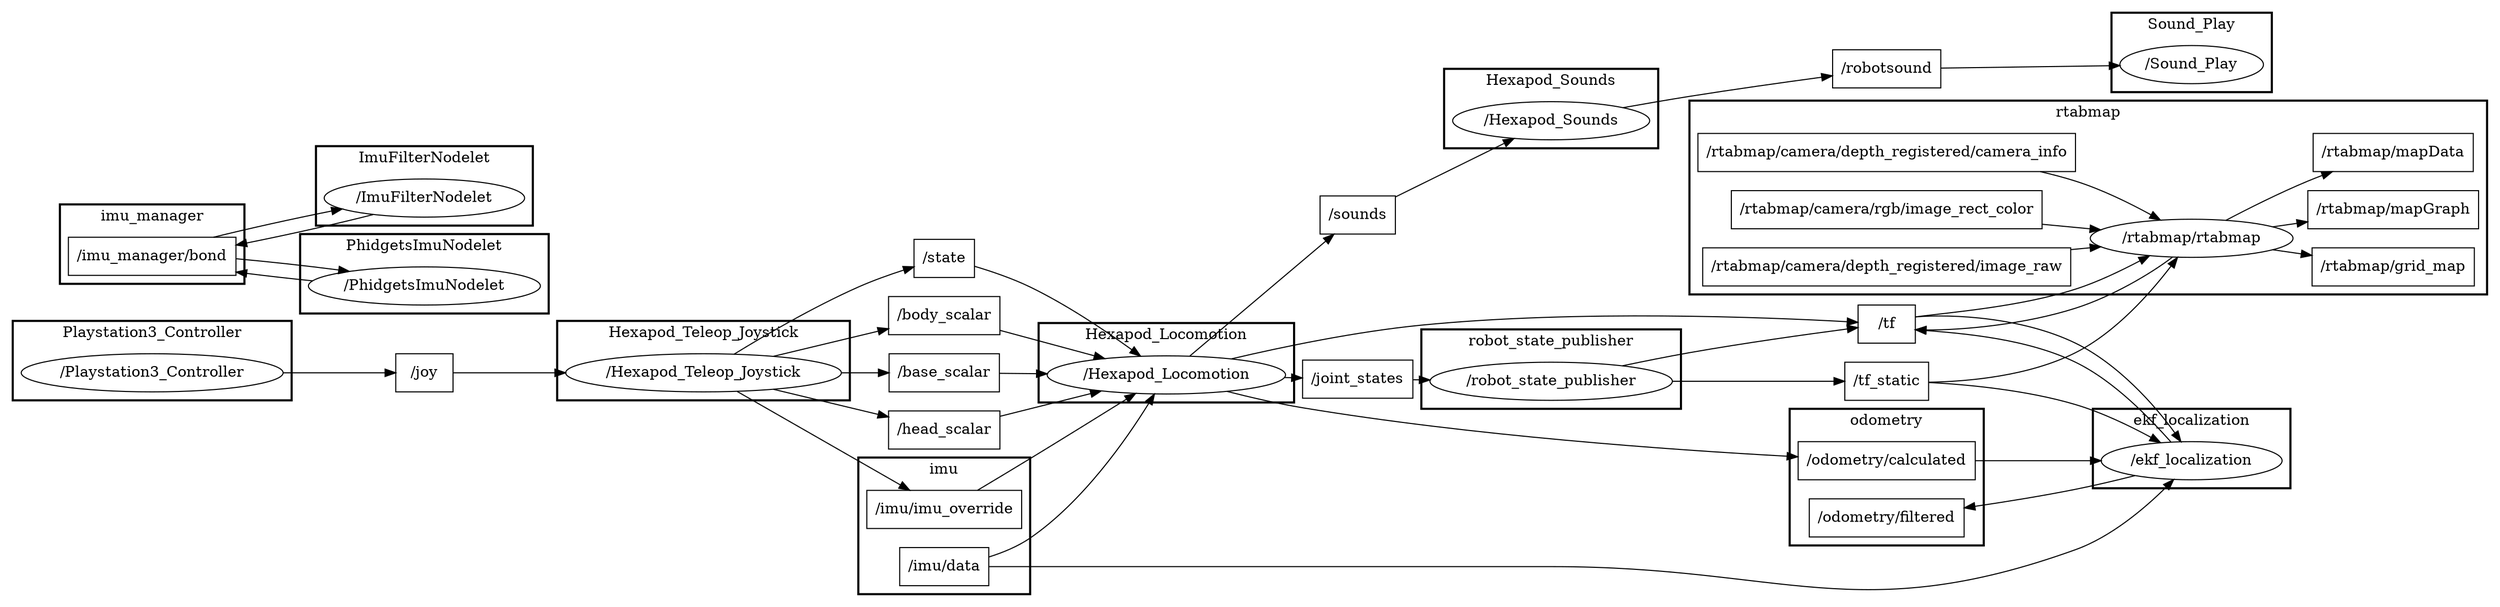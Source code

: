 digraph graphname {
	graph [bb="0,0,1910,557",
		compound=True,
		rank=same,
		rankdir=LR,
		ranksep=0.2
	];
	node [label="\N"];
	subgraph cluster_odometry {
		graph [bb="1378,299,1526,428",
			compound=True,
			label=odometry,
			lheight=0.21,
			lp="1452,416.5",
			lwidth=0.74,
			rank=same,
			rankdir=LR,
			ranksep=0.2,
			style=bold
		];
		_odometry_calculated		 [URL=topic_3A_odometry_calculated,
			height=0.5,
			label="/odometry/calculated",
			pos="1452,379",
			shape=box,
			width=1.8194];
		_odometry_filtered		 [URL=topic_3A_odometry_filtered,
			height=0.5,
			label="/odometry/filtered",
			pos="1452,325",
			shape=box,
			width=1.6111];
	}
	subgraph cluster_imu_manager {
		graph [bb="41,428,185,503",
			compound=True,
			label=imu_manager,
			lheight=0.21,
			lp="113,491.5",
			lwidth=1.06,
			rank=same,
			rankdir=LR,
			ranksep=0.2,
			style=bold
		];
		_imu_manager_bond		 [URL=topic_3A_imu_manager_bond,
			height=0.5,
			label="/imu_manager/bond",
			pos="113,454",
			shape=box,
			width=1.7639];
	}
	subgraph cluster_rtabmap {
		graph [bb="1306,8,1902,191",
			compound=True,
			label=rtabmap,
			lheight=0.21,
			lp="1604,179.5",
			lwidth=0.64,
			rank=same,
			rankdir=LR,
			ranksep=0.2,
			style=bold
		];
		_rtabmap_grid_map		 [URL=topic_3A_rtabmap_grid_map,
			height=0.5,
			label="/rtabmap/grid_map",
			pos="1830,34",
			shape=box,
			width=1.6944];
		_rtabmap_mapGraph		 [URL=topic_3A_rtabmap_mapGraph,
			height=0.5,
			label="/rtabmap/mapGraph",
			pos="1830,88",
			shape=box,
			width=1.7639];
		_rtabmap_camera_depth_registered_camera_info		 [URL=topic_3A_rtabmap_camera_depth_registered_camera_info,
			height=0.5,
			label="/rtabmap/camera/depth_registered/camera_info",
			pos="1452,142",
			shape=box,
			width=3.8194];
		_rtabmap_rtabmap		 [URL=_rtabmap_rtabmap,
			height=0.5,
			label="/rtabmap/rtabmap",
			pos="1678,115",
			shape=ellipse,
			width=2.0582];
		_rtabmap_camera_depth_registered_camera_info -> _rtabmap_rtabmap		 [penwidth=1,
			pos="e,1611.3,122.92 1589.8,125.52 1593.7,125.04 1597.6,124.58 1601.4,124.12"];
		_rtabmap_camera_rgb_image_rect_color		 [URL=topic_3A_rtabmap_camera_rgb_image_rect_color,
			height=0.5,
			label="/rtabmap/camera/rgb/image_rect_color",
			pos="1452,88",
			shape=box,
			width=3.1944];
		_rtabmap_camera_rgb_image_rect_color -> _rtabmap_rtabmap		 [penwidth=1,
			pos="e,1611.3,107.08 1567.3,101.78 1578.9,103.17 1590.4,104.56 1601.4,105.89"];
		_rtabmap_mapData		 [URL=topic_3A_rtabmap_mapData,
			height=0.5,
			label="/rtabmap/mapData",
			pos="1830,142",
			shape=box,
			width=1.6528];
		_rtabmap_camera_depth_registered_image_raw		 [URL=topic_3A_rtabmap_camera_depth_registered_image_raw,
			height=0.5,
			label="/rtabmap/camera/depth_registered/image_raw",
			pos="1452,34",
			shape=box,
			width=3.7083];
		_rtabmap_camera_depth_registered_image_raw -> _rtabmap_rtabmap		 [penwidth=1,
			pos="e,1654.6,97.913 1563.2,52.051 1572.4,54.658 1581.4,57.626 1590,61 1609.8,68.802 1630.1,81.129 1646.2,92.037"];
		_rtabmap_rtabmap -> _rtabmap_grid_map		 [penwidth=1,
			pos="e,1784.5,52.053 1703.9,98.136 1721,86.925 1744.4,72.251 1766,61 1769,59.413 1772.2,57.84 1775.4,56.299"];
		_rtabmap_rtabmap -> _rtabmap_mapGraph		 [penwidth=1,
			pos="e,1766.2,99.304 1738.3,104.33 1744.2,103.27 1750.2,102.19 1756.2,101.11"];
		_rtabmap_rtabmap -> _rtabmap_mapData		 [penwidth=1,
			pos="e,1770.1,131.41 1738.3,125.67 1745.5,126.97 1752.9,128.3 1760.2,129.62"];
	}
	subgraph cluster_imu {
		graph [bb="660,420,796,549",
			compound=True,
			label=imu,
			lheight=0.21,
			lp="728,537.5",
			lwidth=0.31,
			rank=same,
			rankdir=LR,
			ranksep=0.2,
			style=bold
		];
		_imu_imu_override		 [URL=topic_3A_imu_imu_override,
			height=0.5,
			label="/imu/imu_override",
			pos="728,446",
			shape=box,
			width=1.6528];
		_imu_data		 [URL=topic_3A_imu_data,
			height=0.5,
			label="/imu/data",
			pos="728,500",
			shape=box,
			width=0.94444];
	}
	subgraph cluster_ImuFilterNodelet {
		graph [bb="237,461,403,536",
			compound=True,
			label=ImuFilterNodelet,
			lheight=0.21,
			lp="320,524.5",
			lwidth=1.32,
			rank=same,
			rankdir=LR,
			ranksep=0.2,
			style=bold
		];
		_ImuFilterNodelet		 [URL=_ImuFilterNodelet,
			height=0.5,
			label="/ImuFilterNodelet",
			pos="320,487",
			shape=ellipse,
			width=2.0762];
	}
	subgraph cluster_robot_state_publisher {
		graph [bb="1104,245,1298,320",
			compound=True,
			label=robot_state_publisher,
			lheight=0.21,
			lp="1201,308.5",
			lwidth=1.64,
			rank=same,
			rankdir=LR,
			ranksep=0.2,
			style=bold
		];
		_robot_state_publisher		 [URL=_robot_state_publisher,
			height=0.5,
			label="/robot_state_publisher",
			pos="1201,271",
			shape=ellipse,
			width=2.4734];
	}
	subgraph cluster_Sound_Play {
		graph [bb="1614,428,1742,503",
			compound=True,
			label=Sound_Play,
			lheight=0.21,
			lp="1678,491.5",
			lwidth=0.92,
			rank=same,
			rankdir=LR,
			ranksep=0.2,
			style=bold
		];
		_Sound_Play		 [URL=_Sound_Play,
			height=0.5,
			label="/Sound_Play",
			pos="1678,454",
			shape=ellipse,
			width=1.5526];
	}
	subgraph cluster_ekf_localization {
		graph [bb="1600,299,1756,374",
			compound=True,
			label=ekf_localization,
			lheight=0.21,
			lp="1678,362.5",
			lwidth=1.22,
			rank=same,
			rankdir=LR,
			ranksep=0.2,
			style=bold
		];
		_ekf_localization		 [URL=_ekf_localization,
			height=0.5,
			label="/ekf_localization",
			pos="1678,325",
			shape=ellipse,
			width=1.9318];
	}
	subgraph cluster_PhidgetsImuNodelet {
		graph [bb="226,378,414,453",
			compound=True,
			label=PhidgetsImuNodelet,
			lheight=0.21,
			lp="320,441.5",
			lwidth=1.56,
			rank=same,
			rankdir=LR,
			ranksep=0.2,
			style=bold
		];
		_PhidgetsImuNodelet		 [URL=_PhidgetsImuNodelet,
			height=0.5,
			label="/PhidgetsImuNodelet",
			pos="320,404",
			shape=ellipse,
			width=2.3831];
	}
	subgraph cluster_Hexapod_Teleop_Joystick {
		graph [bb="422,312,652,387",
			compound=True,
			label=Hexapod_Teleop_Joystick,
			lheight=0.21,
			lp="537,375.5",
			lwidth=2.01,
			rank=same,
			rankdir=LR,
			ranksep=0.2,
			style=bold
		];
		_Hexapod_Teleop_Joystick		 [URL=_Hexapod_Teleop_Joystick,
			height=0.5,
			label="/Hexapod_Teleop_Joystick",
			pos="537,338",
			shape=ellipse,
			width=2.9608];
	}
	subgraph cluster_Hexapod_Locomotion {
		graph [bb="804,332,1006,407",
			compound=True,
			label=Hexapod_Locomotion,
			lheight=0.21,
			lp="905,395.5",
			lwidth=1.71,
			rank=same,
			rankdir=LR,
			ranksep=0.2,
			style=bold
		];
		_Hexapod_Locomotion		 [URL=_Hexapod_Locomotion,
			height=0.5,
			label="/Hexapod_Locomotion",
			pos="905,358",
			shape=ellipse,
			width=2.5817];
	}
	subgraph cluster_Playstation3_Controller {
		graph [bb="8,312,218,387",
			compound=True,
			label=Playstation3_Controller,
			lheight=0.21,
			lp="113,375.5",
			lwidth=1.81,
			rank=same,
			rankdir=LR,
			ranksep=0.2,
			style=bold
		];
		_Playstation3_Controller		 [URL=_Playstation3_Controller,
			height=0.5,
			label="/Playstation3_Controller",
			pos="113,338",
			shape=ellipse,
			width=2.69];
	}
	subgraph cluster_Hexapod_Sounds {
		graph [bb="1117,403,1285,478",
			compound=True,
			label=Hexapod_Sounds,
			lheight=0.21,
			lp="1201,466.5",
			lwidth=1.33,
			rank=same,
			rankdir=LR,
			ranksep=0.2,
			style=bold
		];
		_Hexapod_Sounds		 [URL=_Hexapod_Sounds,
			height=0.5,
			label="/Hexapod_Sounds",
			pos="1201,429",
			shape=ellipse,
			width=2.0943];
	}
	_head_scalar	 [URL=topic_3A_head_scalar,
		height=0.5,
		label="/head_scalar",
		pos="728,284",
		shape=box,
		width=1.1667];
	_head_scalar -> _Hexapod_Locomotion	 [penwidth=1,
		pos="e,866.62,341.43 770.17,300.39 778.73,303.85 787.67,307.51 796,311 816.17,319.45 838.33,329.04 857.3,337.35"];
	_odometry_calculated -> _ekf_localization	 [penwidth=1,
		pos="e,1634.3,339.23 1517.8,367.7 1540.7,363.31 1566.6,357.92 1590,352 1601.3,349.15 1613.2,345.71 1624.6,342.26"];
	_joy	 [URL=topic_3A_joy,
		height=0.5,
		label="/joy",
		pos="320,338",
		shape=box,
		width=0.75];
	_joy -> _Hexapod_Teleop_Joystick	 [penwidth=1,
		pos="e,430.31,338 347.36,338 366.14,338 392.81,338 420.2,338"];
	_imu_manager_bond -> _ImuFilterNodelet	 [penwidth=1,
		pos="e,247.8,482 176.62,470.35 195.95,473.95 217.52,477.54 237.9,480.56"];
	_imu_manager_bond -> _PhidgetsImuNodelet	 [penwidth=1,
		pos="e,277.48,419.68 176.62,445 205.77,438.62 240.03,430.16 267.63,422.47"];
	_tf	 [URL=topic_3A_tf,
		height=0.5,
		label="/tf",
		pos="1452,271",
		shape=box,
		width=0.75];
	_rtabmap_rtabmap -> _tf	 [penwidth=1,
		pos="e,1479.2,265.07 1667.5,132.98 1654.7,159.9 1628.7,209.3 1590,235 1560,254.88 1518.8,260.79 1489.4,263.99"];
	_robotsound	 [URL=topic_3A_robotsound,
		height=0.5,
		label="/robotsound",
		pos="1452,454",
		shape=box,
		width=1.125];
	_robotsound -> _Sound_Play	 [penwidth=1,
		pos="e,1621.9,454 1492.5,454 1525.5,454 1573.2,454 1611.8,454"];
	_joint_states	 [URL=topic_3A_joint_states,
		height=0.5,
		label="/joint_states",
		pos="1055,282",
		shape=box,
		width=1.1389];
	_joint_states -> _robot_state_publisher	 [penwidth=1,
		pos="e,1117.4,277.31 1096.1,278.94 1099.7,278.66 1103.4,278.38 1107.2,278.09"];
	_imu_imu_override -> _Hexapod_Locomotion	 [penwidth=1,
		pos="e,875.67,375.36 776.2,427.89 782.91,425.05 789.67,422.05 796,419 820.17,407.37 846.39,392.61 866.94,380.53"];
	_imu_data -> _ekf_localization	 [penwidth=1,
		pos="e,1658.9,342.54 762.22,500 821.04,500 947.36,500 1054,500 1054,500 1054,500 1202,500 1374.7,500 1460.5,595.24 1590,481 1609.3,463.98 1589.6,447.51 1600,424 1612.4,395.96 1634.5,368.8 1651.8,350.04"];
	_imu_data -> _Hexapod_Locomotion	 [penwidth=1,
		pos="e,891.24,375.86 762.13,489.9 773.41,485.64 785.75,480.01 796,473 832.15,448.27 865.28,409.56 885.06,383.99"];
	_tf_static	 [URL=topic_3A_tf_static,
		height=0.5,
		label="/tf_static",
		pos="1452,217",
		shape=box,
		width=0.88889];
	_tf_static -> _rtabmap_rtabmap	 [penwidth=1,
		pos="e,1663.1,132.88 1484.2,217.04 1513,215.95 1556.3,211.34 1590,195 1616.3,182.27 1640.2,158.99 1656.3,140.82"];
	_tf_static -> _ekf_localization	 [penwidth=1,
		pos="e,1663,307.1 1484.2,218.29 1513.1,220.58 1556.4,226.86 1590,244 1616.1,257.35 1640.1,280.86 1656.2,299.13"];
	_state	 [URL=topic_3A_state,
		height=0.5,
		label="/state",
		pos="728,230",
		shape=box,
		width=0.75];
	_state -> _Hexapod_Locomotion	 [penwidth=1,
		pos="e,888.77,340.18 755.22,238.03 768.05,242.58 783.42,248.98 796,257 829.31,278.23 861.59,310.42 882.05,332.73"];
	_body_scalar	 [URL=topic_3A_body_scalar,
		height=0.5,
		label="/body_scalar",
		pos="728,392",
		shape=box,
		width=1.1944];
	_body_scalar -> _Hexapod_Locomotion	 [penwidth=1,
		pos="e,838.81,370.67 771.36,383.77 788.67,380.41 809.22,376.41 828.92,372.59"];
	_sounds	 [URL=topic_3A_sounds,
		height=0.5,
		label="/sounds",
		pos="1055,427",
		shape=box,
		width=0.80556];
	_sounds -> _Hexapod_Sounds	 [penwidth=1,
		pos="e,1125.6,427.97 1084.1,427.39 1093.4,427.52 1104.3,427.67 1115.6,427.83"];
	_base_scalar	 [URL=topic_3A_base_scalar,
		height=0.5,
		label="/base_scalar",
		pos="728,338",
		shape=box,
		width=1.1528];
	_base_scalar -> _Hexapod_Locomotion	 [penwidth=1,
		pos="e,824.37,348.9 769.59,342.64 783.01,344.17 798.51,345.94 814.12,347.73"];
	_tf -> _rtabmap_rtabmap	 [penwidth=1,
		pos="e,1672.2,133.07 1479.2,278.12 1508.5,280.03 1556.4,275.32 1590,253 1629.8,226.58 1656.1,175.09 1668.6,142.82"];
	_tf -> _ekf_localization	 [penwidth=1,
		pos="e,1623.1,313.75 1479,280.98 1506.8,287.12 1551.9,294.16 1590,304 1597.6,305.97 1605.5,308.29 1613.3,310.69"];
	_ImuFilterNodelet -> _imu_manager_bond	 [penwidth=1,
		pos="e,176.62,457.81 270.75,473.4 245.71,468.43 214.61,463.21 186.73,459.22"];
	_robot_state_publisher -> _tf_static	 [penwidth=1,
		pos="e,1419.8,222.17 1254.7,256.55 1271.1,252.27 1289.2,247.73 1306,244 1340.7,236.27 1380.5,228.98 1409.6,223.92"];
	_robot_state_publisher -> _tf	 [penwidth=1,
		pos="e,1424.8,271 1290.1,271 1332.9,271 1381.9,271 1414.5,271"];
	_ekf_localization -> _odometry_filtered	 [penwidth=1,
		pos="e,1510.1,325 1608.4,325 1580.4,325 1548.1,325 1520.2,325"];
	_ekf_localization -> _tf	 [penwidth=1,
		pos="e,1479,267.63 1652.9,308.02 1635.6,300.04 1611.7,291.59 1590,286 1556.2,277.27 1516.9,270.75 1489.1,268.34"];
	_PhidgetsImuNodelet -> _imu_manager_bond	 [penwidth=1,
		pos="e,163.89,435.94 249.86,414.44 225.2,419.95 197.65,426.75 173.84,433.2"];
	_Hexapod_Teleop_Joystick -> _head_scalar	 [penwidth=1,
		pos="e,685.75,295.79 592.16,322.53 618.57,314.98 650.14,305.96 676.1,298.54"];
	_Hexapod_Teleop_Joystick -> _imu_imu_override	 [penwidth=1,
		pos="e,678.88,427.99 561.42,355.63 585.35,373.15 624.01,400.05 660,419 663.09,420.63 666.3,422.22 669.57,423.76"];
	_Hexapod_Teleop_Joystick -> _state	 [penwidth=1,
		pos="e,701,239.07 561.42,320.37 585.35,302.85 624.01,275.95 660,257 669.92,251.78 681.09,246.91 691.42,242.78"];
	_Hexapod_Teleop_Joystick -> _body_scalar	 [penwidth=1,
		pos="e,684.84,379.96 592.16,353.47 618.16,360.9 649.18,369.76 674.9,377.12"];
	_Hexapod_Teleop_Joystick -> _base_scalar	 [penwidth=1,
		pos="e,686.16,338 643.83,338 654.97,338 665.9,338 675.99,338"];
	_Hexapod_Locomotion -> _odometry_calculated	 [penwidth=1,
		pos="e,1386.2,376.5 996.3,361.48 1102.5,365.57 1276.9,372.29 1376,376.11"];
	_Hexapod_Locomotion -> _joint_states	 [penwidth=1,
		pos="e,1018.9,300.01 938.85,341.13 959.73,330.41 987.02,316.39 1009.8,304.7"];
	_Hexapod_Locomotion -> _sounds	 [penwidth=1,
		pos="e,1025.9,413.9 941.83,374.7 964.53,385.29 993.84,398.95 1016.8,409.66"];
	_Hexapod_Locomotion -> _tf	 [penwidth=1,
		pos="e,1424.9,267.57 997.15,355.51 1105.7,351.7 1275.4,342.82 1298,324 1308.3,315.45 1296.1,303.94 1306,295 1335.4,268.51 1382.5,265.32 1415,266.91"];
	_Playstation3_Controller -> _joy	 [penwidth=1,
		pos="e,292.73,338 209.9,338 235.81,338 262.29,338 282.67,338"];
	_Hexapod_Sounds -> _robotsound	 [penwidth=1,
		pos="e,1411.2,450.01 1270.7,435.9 1312,440.05 1363.7,445.23 1401.1,448.99"];
}
